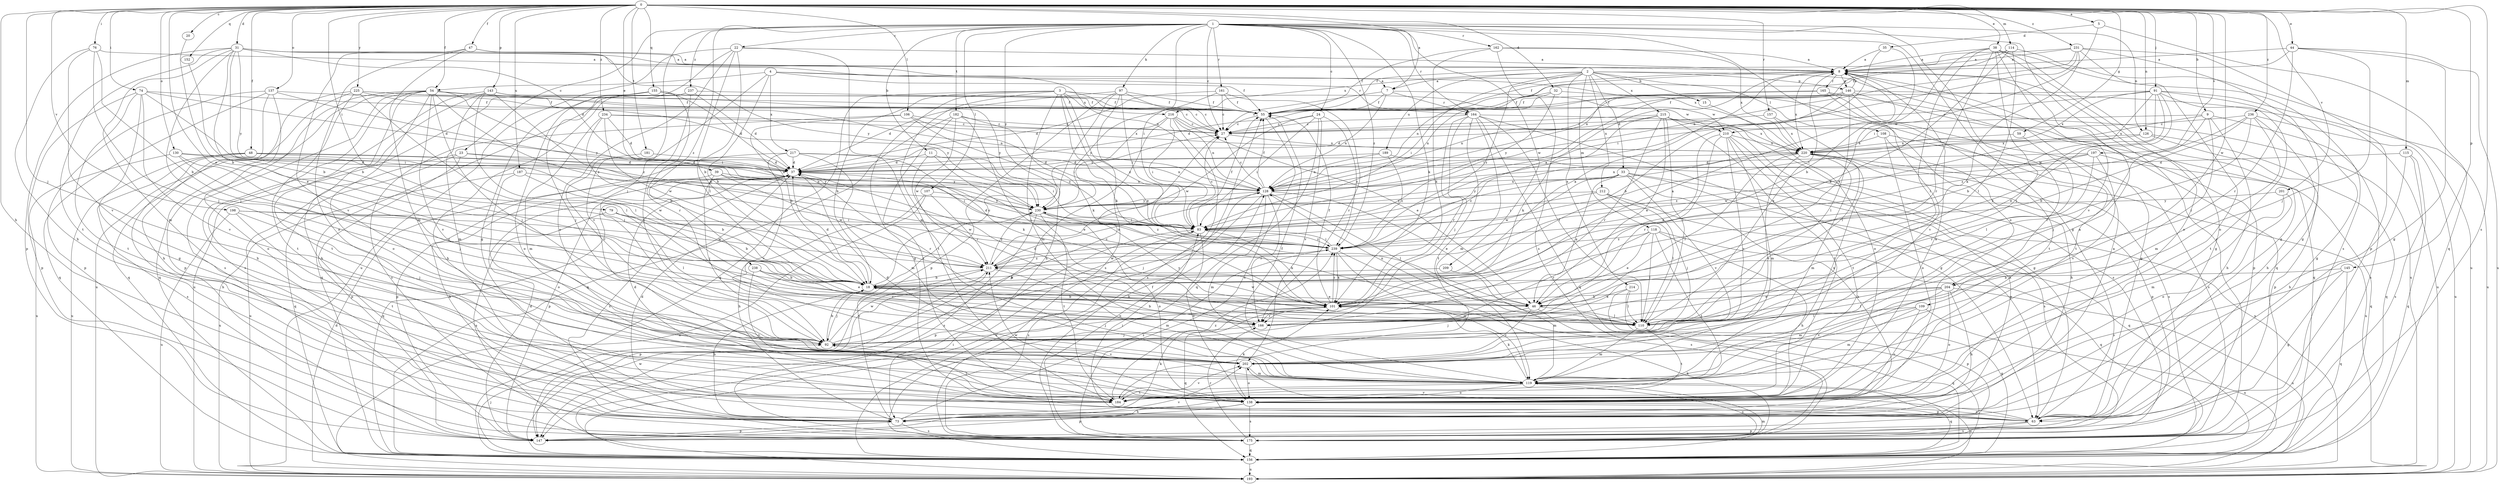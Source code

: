 strict digraph  {
0;
1;
2;
3;
4;
5;
7;
8;
9;
11;
15;
18;
20;
22;
23;
24;
27;
31;
32;
33;
35;
37;
38;
39;
44;
46;
47;
48;
54;
55;
59;
63;
73;
74;
76;
79;
83;
91;
92;
97;
101;
106;
107;
108;
109;
110;
114;
115;
118;
119;
126;
128;
130;
137;
138;
143;
145;
146;
147;
152;
155;
156;
157;
161;
162;
164;
165;
166;
175;
181;
182;
184;
187;
189;
193;
197;
198;
201;
202;
204;
209;
210;
211;
212;
214;
215;
216;
217;
220;
225;
230;
231;
234;
236;
237;
238;
239;
0 -> 5  [label=a];
0 -> 7  [label=a];
0 -> 9  [label=b];
0 -> 20  [label=c];
0 -> 31  [label=d];
0 -> 32  [label=d];
0 -> 38  [label=e];
0 -> 39  [label=e];
0 -> 44  [label=e];
0 -> 46  [label=e];
0 -> 47  [label=f];
0 -> 48  [label=f];
0 -> 54  [label=f];
0 -> 59  [label=g];
0 -> 73  [label=h];
0 -> 74  [label=i];
0 -> 76  [label=i];
0 -> 79  [label=i];
0 -> 91  [label=j];
0 -> 92  [label=j];
0 -> 106  [label=l];
0 -> 114  [label=m];
0 -> 115  [label=m];
0 -> 126  [label=n];
0 -> 130  [label=o];
0 -> 137  [label=o];
0 -> 143  [label=p];
0 -> 145  [label=p];
0 -> 152  [label=q];
0 -> 155  [label=q];
0 -> 157  [label=r];
0 -> 175  [label=s];
0 -> 181  [label=t];
0 -> 187  [label=u];
0 -> 197  [label=v];
0 -> 198  [label=v];
0 -> 201  [label=v];
0 -> 204  [label=w];
0 -> 225  [label=y];
0 -> 231  [label=z];
0 -> 234  [label=z];
0 -> 236  [label=z];
1 -> 11  [label=b];
1 -> 22  [label=c];
1 -> 23  [label=c];
1 -> 24  [label=c];
1 -> 27  [label=c];
1 -> 63  [label=g];
1 -> 83  [label=i];
1 -> 92  [label=j];
1 -> 97  [label=k];
1 -> 101  [label=k];
1 -> 107  [label=l];
1 -> 126  [label=n];
1 -> 138  [label=o];
1 -> 161  [label=r];
1 -> 162  [label=r];
1 -> 164  [label=r];
1 -> 175  [label=s];
1 -> 182  [label=t];
1 -> 204  [label=w];
1 -> 209  [label=w];
1 -> 230  [label=y];
1 -> 237  [label=z];
1 -> 238  [label=z];
1 -> 239  [label=z];
2 -> 7  [label=a];
2 -> 15  [label=b];
2 -> 33  [label=d];
2 -> 83  [label=i];
2 -> 108  [label=l];
2 -> 118  [label=m];
2 -> 146  [label=p];
2 -> 189  [label=u];
2 -> 193  [label=u];
2 -> 212  [label=x];
2 -> 214  [label=x];
2 -> 215  [label=x];
2 -> 216  [label=x];
2 -> 239  [label=z];
3 -> 18  [label=b];
3 -> 27  [label=c];
3 -> 46  [label=e];
3 -> 63  [label=g];
3 -> 101  [label=k];
3 -> 119  [label=m];
3 -> 156  [label=q];
3 -> 184  [label=t];
3 -> 210  [label=w];
3 -> 216  [label=x];
3 -> 239  [label=z];
4 -> 7  [label=a];
4 -> 18  [label=b];
4 -> 54  [label=f];
4 -> 55  [label=f];
4 -> 164  [label=r];
4 -> 202  [label=v];
4 -> 217  [label=x];
5 -> 35  [label=d];
5 -> 83  [label=i];
5 -> 156  [label=q];
7 -> 27  [label=c];
7 -> 55  [label=f];
7 -> 128  [label=n];
7 -> 164  [label=r];
7 -> 210  [label=w];
8 -> 55  [label=f];
8 -> 63  [label=g];
8 -> 128  [label=n];
8 -> 146  [label=p];
8 -> 156  [label=q];
8 -> 165  [label=r];
8 -> 220  [label=x];
9 -> 73  [label=h];
9 -> 92  [label=j];
9 -> 109  [label=l];
9 -> 175  [label=s];
9 -> 210  [label=w];
9 -> 220  [label=x];
11 -> 37  [label=d];
11 -> 46  [label=e];
11 -> 83  [label=i];
11 -> 166  [label=r];
15 -> 138  [label=o];
18 -> 8  [label=a];
18 -> 27  [label=c];
18 -> 37  [label=d];
18 -> 46  [label=e];
18 -> 92  [label=j];
18 -> 101  [label=k];
20 -> 18  [label=b];
22 -> 8  [label=a];
22 -> 18  [label=b];
22 -> 63  [label=g];
22 -> 110  [label=l];
22 -> 119  [label=m];
22 -> 138  [label=o];
22 -> 193  [label=u];
23 -> 37  [label=d];
23 -> 147  [label=p];
23 -> 156  [label=q];
23 -> 193  [label=u];
23 -> 230  [label=y];
24 -> 27  [label=c];
24 -> 83  [label=i];
24 -> 156  [label=q];
24 -> 202  [label=v];
24 -> 211  [label=w];
24 -> 239  [label=z];
27 -> 220  [label=x];
31 -> 8  [label=a];
31 -> 18  [label=b];
31 -> 37  [label=d];
31 -> 46  [label=e];
31 -> 92  [label=j];
31 -> 119  [label=m];
31 -> 128  [label=n];
31 -> 147  [label=p];
31 -> 184  [label=t];
31 -> 220  [label=x];
31 -> 230  [label=y];
32 -> 55  [label=f];
32 -> 128  [label=n];
32 -> 184  [label=t];
32 -> 230  [label=y];
33 -> 46  [label=e];
33 -> 63  [label=g];
33 -> 73  [label=h];
33 -> 128  [label=n];
33 -> 175  [label=s];
33 -> 202  [label=v];
33 -> 211  [label=w];
33 -> 230  [label=y];
35 -> 8  [label=a];
35 -> 18  [label=b];
35 -> 83  [label=i];
37 -> 128  [label=n];
37 -> 147  [label=p];
37 -> 156  [label=q];
37 -> 166  [label=r];
37 -> 175  [label=s];
38 -> 8  [label=a];
38 -> 46  [label=e];
38 -> 63  [label=g];
38 -> 92  [label=j];
38 -> 110  [label=l];
38 -> 138  [label=o];
38 -> 166  [label=r];
38 -> 175  [label=s];
38 -> 202  [label=v];
39 -> 73  [label=h];
39 -> 83  [label=i];
39 -> 92  [label=j];
39 -> 128  [label=n];
39 -> 211  [label=w];
44 -> 8  [label=a];
44 -> 55  [label=f];
44 -> 63  [label=g];
44 -> 92  [label=j];
44 -> 166  [label=r];
44 -> 193  [label=u];
46 -> 92  [label=j];
46 -> 110  [label=l];
46 -> 156  [label=q];
46 -> 202  [label=v];
47 -> 8  [label=a];
47 -> 119  [label=m];
47 -> 138  [label=o];
47 -> 202  [label=v];
47 -> 230  [label=y];
48 -> 37  [label=d];
48 -> 73  [label=h];
48 -> 128  [label=n];
48 -> 175  [label=s];
48 -> 193  [label=u];
48 -> 230  [label=y];
54 -> 27  [label=c];
54 -> 55  [label=f];
54 -> 73  [label=h];
54 -> 83  [label=i];
54 -> 92  [label=j];
54 -> 138  [label=o];
54 -> 147  [label=p];
54 -> 156  [label=q];
54 -> 175  [label=s];
54 -> 184  [label=t];
54 -> 202  [label=v];
54 -> 239  [label=z];
55 -> 27  [label=c];
55 -> 175  [label=s];
59 -> 110  [label=l];
59 -> 220  [label=x];
63 -> 37  [label=d];
63 -> 83  [label=i];
63 -> 138  [label=o];
63 -> 147  [label=p];
63 -> 175  [label=s];
63 -> 202  [label=v];
73 -> 8  [label=a];
73 -> 18  [label=b];
73 -> 101  [label=k];
73 -> 147  [label=p];
73 -> 175  [label=s];
73 -> 230  [label=y];
73 -> 239  [label=z];
74 -> 37  [label=d];
74 -> 55  [label=f];
74 -> 63  [label=g];
74 -> 83  [label=i];
74 -> 147  [label=p];
74 -> 184  [label=t];
74 -> 202  [label=v];
76 -> 8  [label=a];
76 -> 18  [label=b];
76 -> 73  [label=h];
76 -> 92  [label=j];
76 -> 202  [label=v];
79 -> 18  [label=b];
79 -> 83  [label=i];
79 -> 110  [label=l];
79 -> 175  [label=s];
83 -> 27  [label=c];
83 -> 55  [label=f];
83 -> 101  [label=k];
83 -> 138  [label=o];
83 -> 147  [label=p];
83 -> 175  [label=s];
83 -> 239  [label=z];
91 -> 18  [label=b];
91 -> 27  [label=c];
91 -> 46  [label=e];
91 -> 55  [label=f];
91 -> 63  [label=g];
91 -> 83  [label=i];
91 -> 101  [label=k];
91 -> 184  [label=t];
91 -> 193  [label=u];
91 -> 220  [label=x];
92 -> 18  [label=b];
92 -> 27  [label=c];
92 -> 202  [label=v];
92 -> 211  [label=w];
97 -> 27  [label=c];
97 -> 37  [label=d];
97 -> 55  [label=f];
97 -> 73  [label=h];
97 -> 83  [label=i];
97 -> 147  [label=p];
97 -> 175  [label=s];
101 -> 8  [label=a];
101 -> 18  [label=b];
101 -> 55  [label=f];
101 -> 92  [label=j];
101 -> 156  [label=q];
101 -> 166  [label=r];
101 -> 211  [label=w];
101 -> 239  [label=z];
106 -> 18  [label=b];
106 -> 27  [label=c];
106 -> 83  [label=i];
106 -> 175  [label=s];
106 -> 239  [label=z];
107 -> 73  [label=h];
107 -> 193  [label=u];
107 -> 211  [label=w];
107 -> 230  [label=y];
108 -> 73  [label=h];
108 -> 138  [label=o];
108 -> 175  [label=s];
108 -> 220  [label=x];
109 -> 110  [label=l];
109 -> 119  [label=m];
109 -> 138  [label=o];
109 -> 193  [label=u];
109 -> 202  [label=v];
110 -> 8  [label=a];
110 -> 37  [label=d];
110 -> 119  [label=m];
110 -> 128  [label=n];
110 -> 184  [label=t];
110 -> 230  [label=y];
114 -> 8  [label=a];
114 -> 101  [label=k];
114 -> 110  [label=l];
114 -> 128  [label=n];
114 -> 193  [label=u];
115 -> 37  [label=d];
115 -> 73  [label=h];
115 -> 156  [label=q];
115 -> 175  [label=s];
118 -> 46  [label=e];
118 -> 73  [label=h];
118 -> 110  [label=l];
118 -> 156  [label=q];
118 -> 166  [label=r];
118 -> 184  [label=t];
118 -> 239  [label=z];
119 -> 8  [label=a];
119 -> 37  [label=d];
119 -> 55  [label=f];
119 -> 101  [label=k];
119 -> 138  [label=o];
119 -> 156  [label=q];
119 -> 175  [label=s];
119 -> 184  [label=t];
119 -> 193  [label=u];
119 -> 220  [label=x];
126 -> 147  [label=p];
126 -> 156  [label=q];
126 -> 211  [label=w];
126 -> 220  [label=x];
128 -> 27  [label=c];
128 -> 46  [label=e];
128 -> 55  [label=f];
128 -> 92  [label=j];
128 -> 110  [label=l];
128 -> 119  [label=m];
128 -> 166  [label=r];
128 -> 193  [label=u];
128 -> 230  [label=y];
130 -> 37  [label=d];
130 -> 92  [label=j];
130 -> 166  [label=r];
130 -> 193  [label=u];
130 -> 211  [label=w];
137 -> 55  [label=f];
137 -> 73  [label=h];
137 -> 138  [label=o];
137 -> 147  [label=p];
137 -> 156  [label=q];
137 -> 230  [label=y];
138 -> 63  [label=g];
138 -> 73  [label=h];
138 -> 101  [label=k];
138 -> 147  [label=p];
138 -> 175  [label=s];
138 -> 211  [label=w];
143 -> 55  [label=f];
143 -> 73  [label=h];
143 -> 110  [label=l];
143 -> 119  [label=m];
143 -> 175  [label=s];
143 -> 230  [label=y];
143 -> 239  [label=z];
145 -> 18  [label=b];
145 -> 63  [label=g];
145 -> 138  [label=o];
145 -> 156  [label=q];
146 -> 8  [label=a];
146 -> 18  [label=b];
146 -> 55  [label=f];
146 -> 63  [label=g];
146 -> 83  [label=i];
146 -> 110  [label=l];
146 -> 128  [label=n];
146 -> 147  [label=p];
146 -> 193  [label=u];
147 -> 37  [label=d];
147 -> 202  [label=v];
152 -> 18  [label=b];
155 -> 37  [label=d];
155 -> 55  [label=f];
155 -> 92  [label=j];
155 -> 138  [label=o];
155 -> 166  [label=r];
155 -> 193  [label=u];
156 -> 55  [label=f];
156 -> 83  [label=i];
156 -> 92  [label=j];
156 -> 119  [label=m];
156 -> 193  [label=u];
156 -> 211  [label=w];
157 -> 27  [label=c];
157 -> 110  [label=l];
157 -> 220  [label=x];
161 -> 27  [label=c];
161 -> 37  [label=d];
161 -> 55  [label=f];
161 -> 166  [label=r];
161 -> 230  [label=y];
162 -> 8  [label=a];
162 -> 55  [label=f];
162 -> 101  [label=k];
162 -> 175  [label=s];
162 -> 220  [label=x];
164 -> 27  [label=c];
164 -> 63  [label=g];
164 -> 92  [label=j];
164 -> 110  [label=l];
164 -> 119  [label=m];
164 -> 156  [label=q];
164 -> 166  [label=r];
164 -> 184  [label=t];
164 -> 220  [label=x];
165 -> 37  [label=d];
165 -> 55  [label=f];
165 -> 156  [label=q];
165 -> 184  [label=t];
165 -> 202  [label=v];
166 -> 18  [label=b];
166 -> 92  [label=j];
175 -> 101  [label=k];
175 -> 128  [label=n];
175 -> 156  [label=q];
175 -> 166  [label=r];
181 -> 37  [label=d];
181 -> 166  [label=r];
182 -> 27  [label=c];
182 -> 101  [label=k];
182 -> 110  [label=l];
182 -> 156  [label=q];
182 -> 184  [label=t];
182 -> 211  [label=w];
184 -> 8  [label=a];
184 -> 37  [label=d];
184 -> 92  [label=j];
184 -> 202  [label=v];
184 -> 239  [label=z];
187 -> 18  [label=b];
187 -> 128  [label=n];
187 -> 138  [label=o];
187 -> 193  [label=u];
189 -> 37  [label=d];
189 -> 128  [label=n];
189 -> 193  [label=u];
189 -> 239  [label=z];
193 -> 37  [label=d];
197 -> 37  [label=d];
197 -> 128  [label=n];
197 -> 156  [label=q];
197 -> 166  [label=r];
197 -> 202  [label=v];
197 -> 239  [label=z];
198 -> 83  [label=i];
198 -> 92  [label=j];
198 -> 184  [label=t];
198 -> 193  [label=u];
198 -> 211  [label=w];
201 -> 119  [label=m];
201 -> 138  [label=o];
201 -> 230  [label=y];
202 -> 119  [label=m];
202 -> 138  [label=o];
204 -> 46  [label=e];
204 -> 73  [label=h];
204 -> 101  [label=k];
204 -> 110  [label=l];
204 -> 119  [label=m];
204 -> 138  [label=o];
204 -> 193  [label=u];
209 -> 18  [label=b];
209 -> 119  [label=m];
210 -> 46  [label=e];
210 -> 73  [label=h];
210 -> 119  [label=m];
210 -> 166  [label=r];
210 -> 184  [label=t];
210 -> 202  [label=v];
210 -> 220  [label=x];
211 -> 18  [label=b];
211 -> 119  [label=m];
211 -> 128  [label=n];
211 -> 147  [label=p];
211 -> 230  [label=y];
211 -> 239  [label=z];
212 -> 83  [label=i];
212 -> 92  [label=j];
212 -> 110  [label=l];
212 -> 156  [label=q];
212 -> 230  [label=y];
214 -> 46  [label=e];
214 -> 110  [label=l];
214 -> 147  [label=p];
214 -> 156  [label=q];
215 -> 27  [label=c];
215 -> 37  [label=d];
215 -> 46  [label=e];
215 -> 63  [label=g];
215 -> 101  [label=k];
215 -> 110  [label=l];
215 -> 166  [label=r];
215 -> 175  [label=s];
215 -> 184  [label=t];
216 -> 27  [label=c];
216 -> 46  [label=e];
216 -> 83  [label=i];
216 -> 128  [label=n];
216 -> 147  [label=p];
216 -> 175  [label=s];
216 -> 230  [label=y];
217 -> 37  [label=d];
217 -> 101  [label=k];
217 -> 119  [label=m];
217 -> 128  [label=n];
217 -> 147  [label=p];
217 -> 202  [label=v];
220 -> 37  [label=d];
220 -> 119  [label=m];
220 -> 147  [label=p];
220 -> 166  [label=r];
220 -> 175  [label=s];
220 -> 193  [label=u];
220 -> 202  [label=v];
220 -> 239  [label=z];
225 -> 55  [label=f];
225 -> 110  [label=l];
225 -> 128  [label=n];
225 -> 156  [label=q];
225 -> 184  [label=t];
225 -> 193  [label=u];
225 -> 230  [label=y];
230 -> 83  [label=i];
230 -> 138  [label=o];
230 -> 175  [label=s];
230 -> 184  [label=t];
230 -> 239  [label=z];
231 -> 8  [label=a];
231 -> 55  [label=f];
231 -> 63  [label=g];
231 -> 83  [label=i];
231 -> 101  [label=k];
231 -> 128  [label=n];
231 -> 138  [label=o];
231 -> 147  [label=p];
234 -> 18  [label=b];
234 -> 27  [label=c];
234 -> 37  [label=d];
234 -> 119  [label=m];
234 -> 211  [label=w];
234 -> 220  [label=x];
236 -> 18  [label=b];
236 -> 27  [label=c];
236 -> 73  [label=h];
236 -> 119  [label=m];
236 -> 166  [label=r];
236 -> 193  [label=u];
236 -> 239  [label=z];
237 -> 37  [label=d];
237 -> 55  [label=f];
237 -> 73  [label=h];
237 -> 92  [label=j];
237 -> 156  [label=q];
238 -> 18  [label=b];
238 -> 46  [label=e];
238 -> 166  [label=r];
238 -> 184  [label=t];
239 -> 8  [label=a];
239 -> 37  [label=d];
239 -> 83  [label=i];
239 -> 101  [label=k];
239 -> 119  [label=m];
239 -> 175  [label=s];
239 -> 211  [label=w];
}

